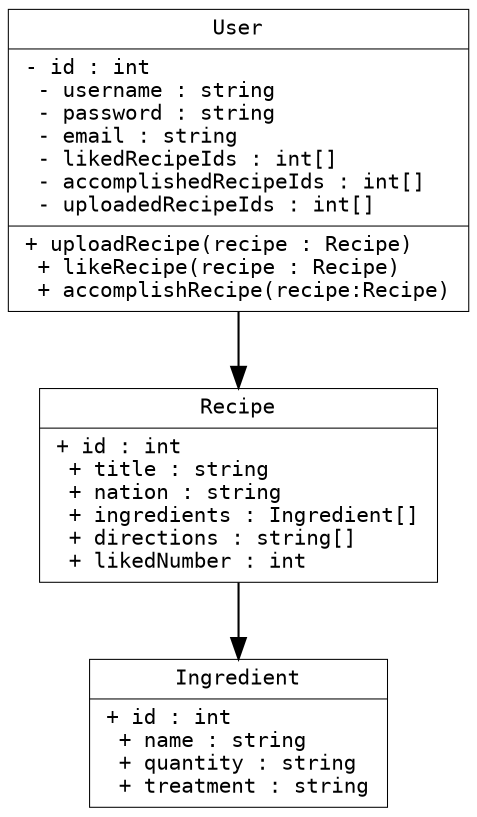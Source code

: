 digraph {
    node [shape=record, fontname="Inconsolata, Consolas", fontsize=10, penwidth=0.5]

    User [label="{
        User
        |
        - id : int\l
        - username : string\l
        - password : string\l
        - email : string\l
        - likedRecipeIds : int[]\l
        - accomplishedRecipeIds : int[]\l
        - uploadedRecipeIds : int[]\l 
        |
        + uploadRecipe(recipe : Recipe)\l
        + likeRecipe(recipe : Recipe)\l
        + accomplishRecipe(recipe:Recipe)\l
    }"]

    Recipe [label="{
        Recipe
        |
        + id : int\l
        + title : string\l
        + nation : string\l
        + ingredients : Ingredient[]\l
        + directions : string[]\l
        + likedNumber : int\l
    }"]

    Ingredient [label="{
        Ingredient
        |
        + id : int\l
        + name : string\l
        + quantity : string\l
        + treatment : string\l
    }"]


    User -> Recipe
    Recipe -> Ingredient
    


}